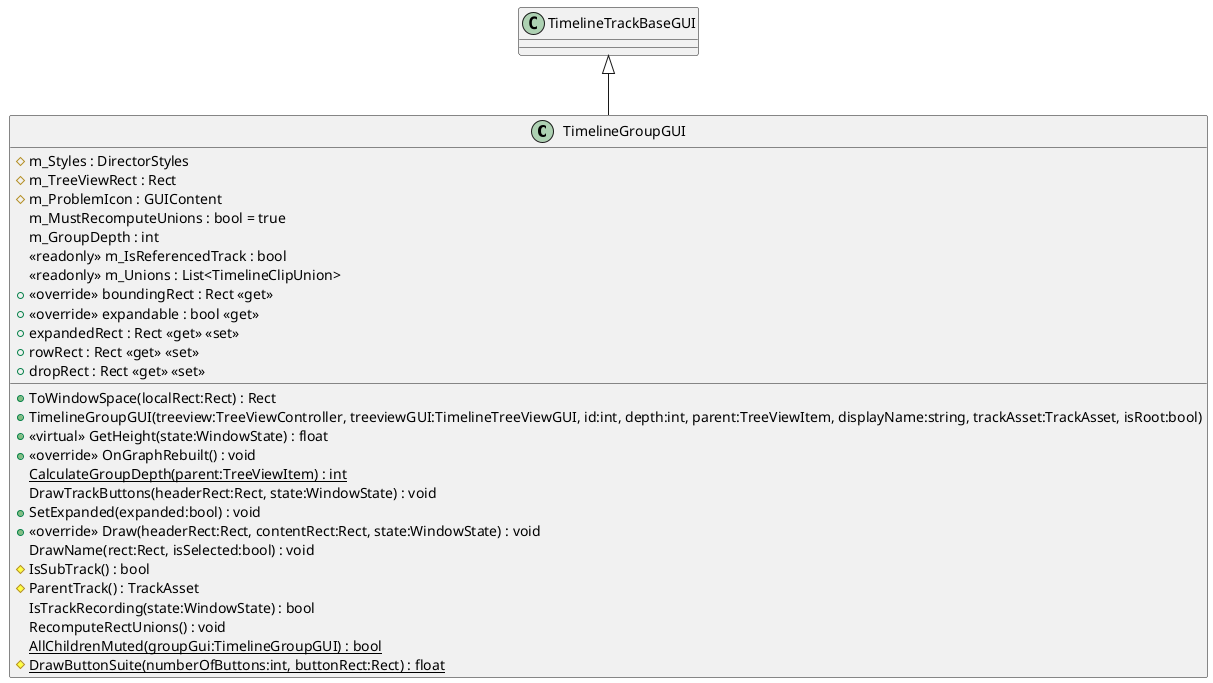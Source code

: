 @startuml
class TimelineGroupGUI {
    # m_Styles : DirectorStyles
    # m_TreeViewRect : Rect
    # m_ProblemIcon : GUIContent
    m_MustRecomputeUnions : bool = true
    m_GroupDepth : int
    <<readonly>> m_IsReferencedTrack : bool
    <<readonly>> m_Unions : List<TimelineClipUnion>
    + <<override>> boundingRect : Rect <<get>>
    + ToWindowSpace(localRect:Rect) : Rect
    + <<override>> expandable : bool <<get>>
    + expandedRect : Rect <<get>> <<set>>
    + rowRect : Rect <<get>> <<set>>
    + dropRect : Rect <<get>> <<set>>
    + TimelineGroupGUI(treeview:TreeViewController, treeviewGUI:TimelineTreeViewGUI, id:int, depth:int, parent:TreeViewItem, displayName:string, trackAsset:TrackAsset, isRoot:bool)
    + <<virtual>> GetHeight(state:WindowState) : float
    + <<override>> OnGraphRebuilt() : void
    {static} CalculateGroupDepth(parent:TreeViewItem) : int
    DrawTrackButtons(headerRect:Rect, state:WindowState) : void
    + SetExpanded(expanded:bool) : void
    + <<override>> Draw(headerRect:Rect, contentRect:Rect, state:WindowState) : void
    DrawName(rect:Rect, isSelected:bool) : void
    # IsSubTrack() : bool
    # ParentTrack() : TrackAsset
    IsTrackRecording(state:WindowState) : bool
    RecomputeRectUnions() : void
    {static} AllChildrenMuted(groupGui:TimelineGroupGUI) : bool
    # {static} DrawButtonSuite(numberOfButtons:int, buttonRect:Rect) : float
}
TimelineTrackBaseGUI <|-- TimelineGroupGUI
@enduml
